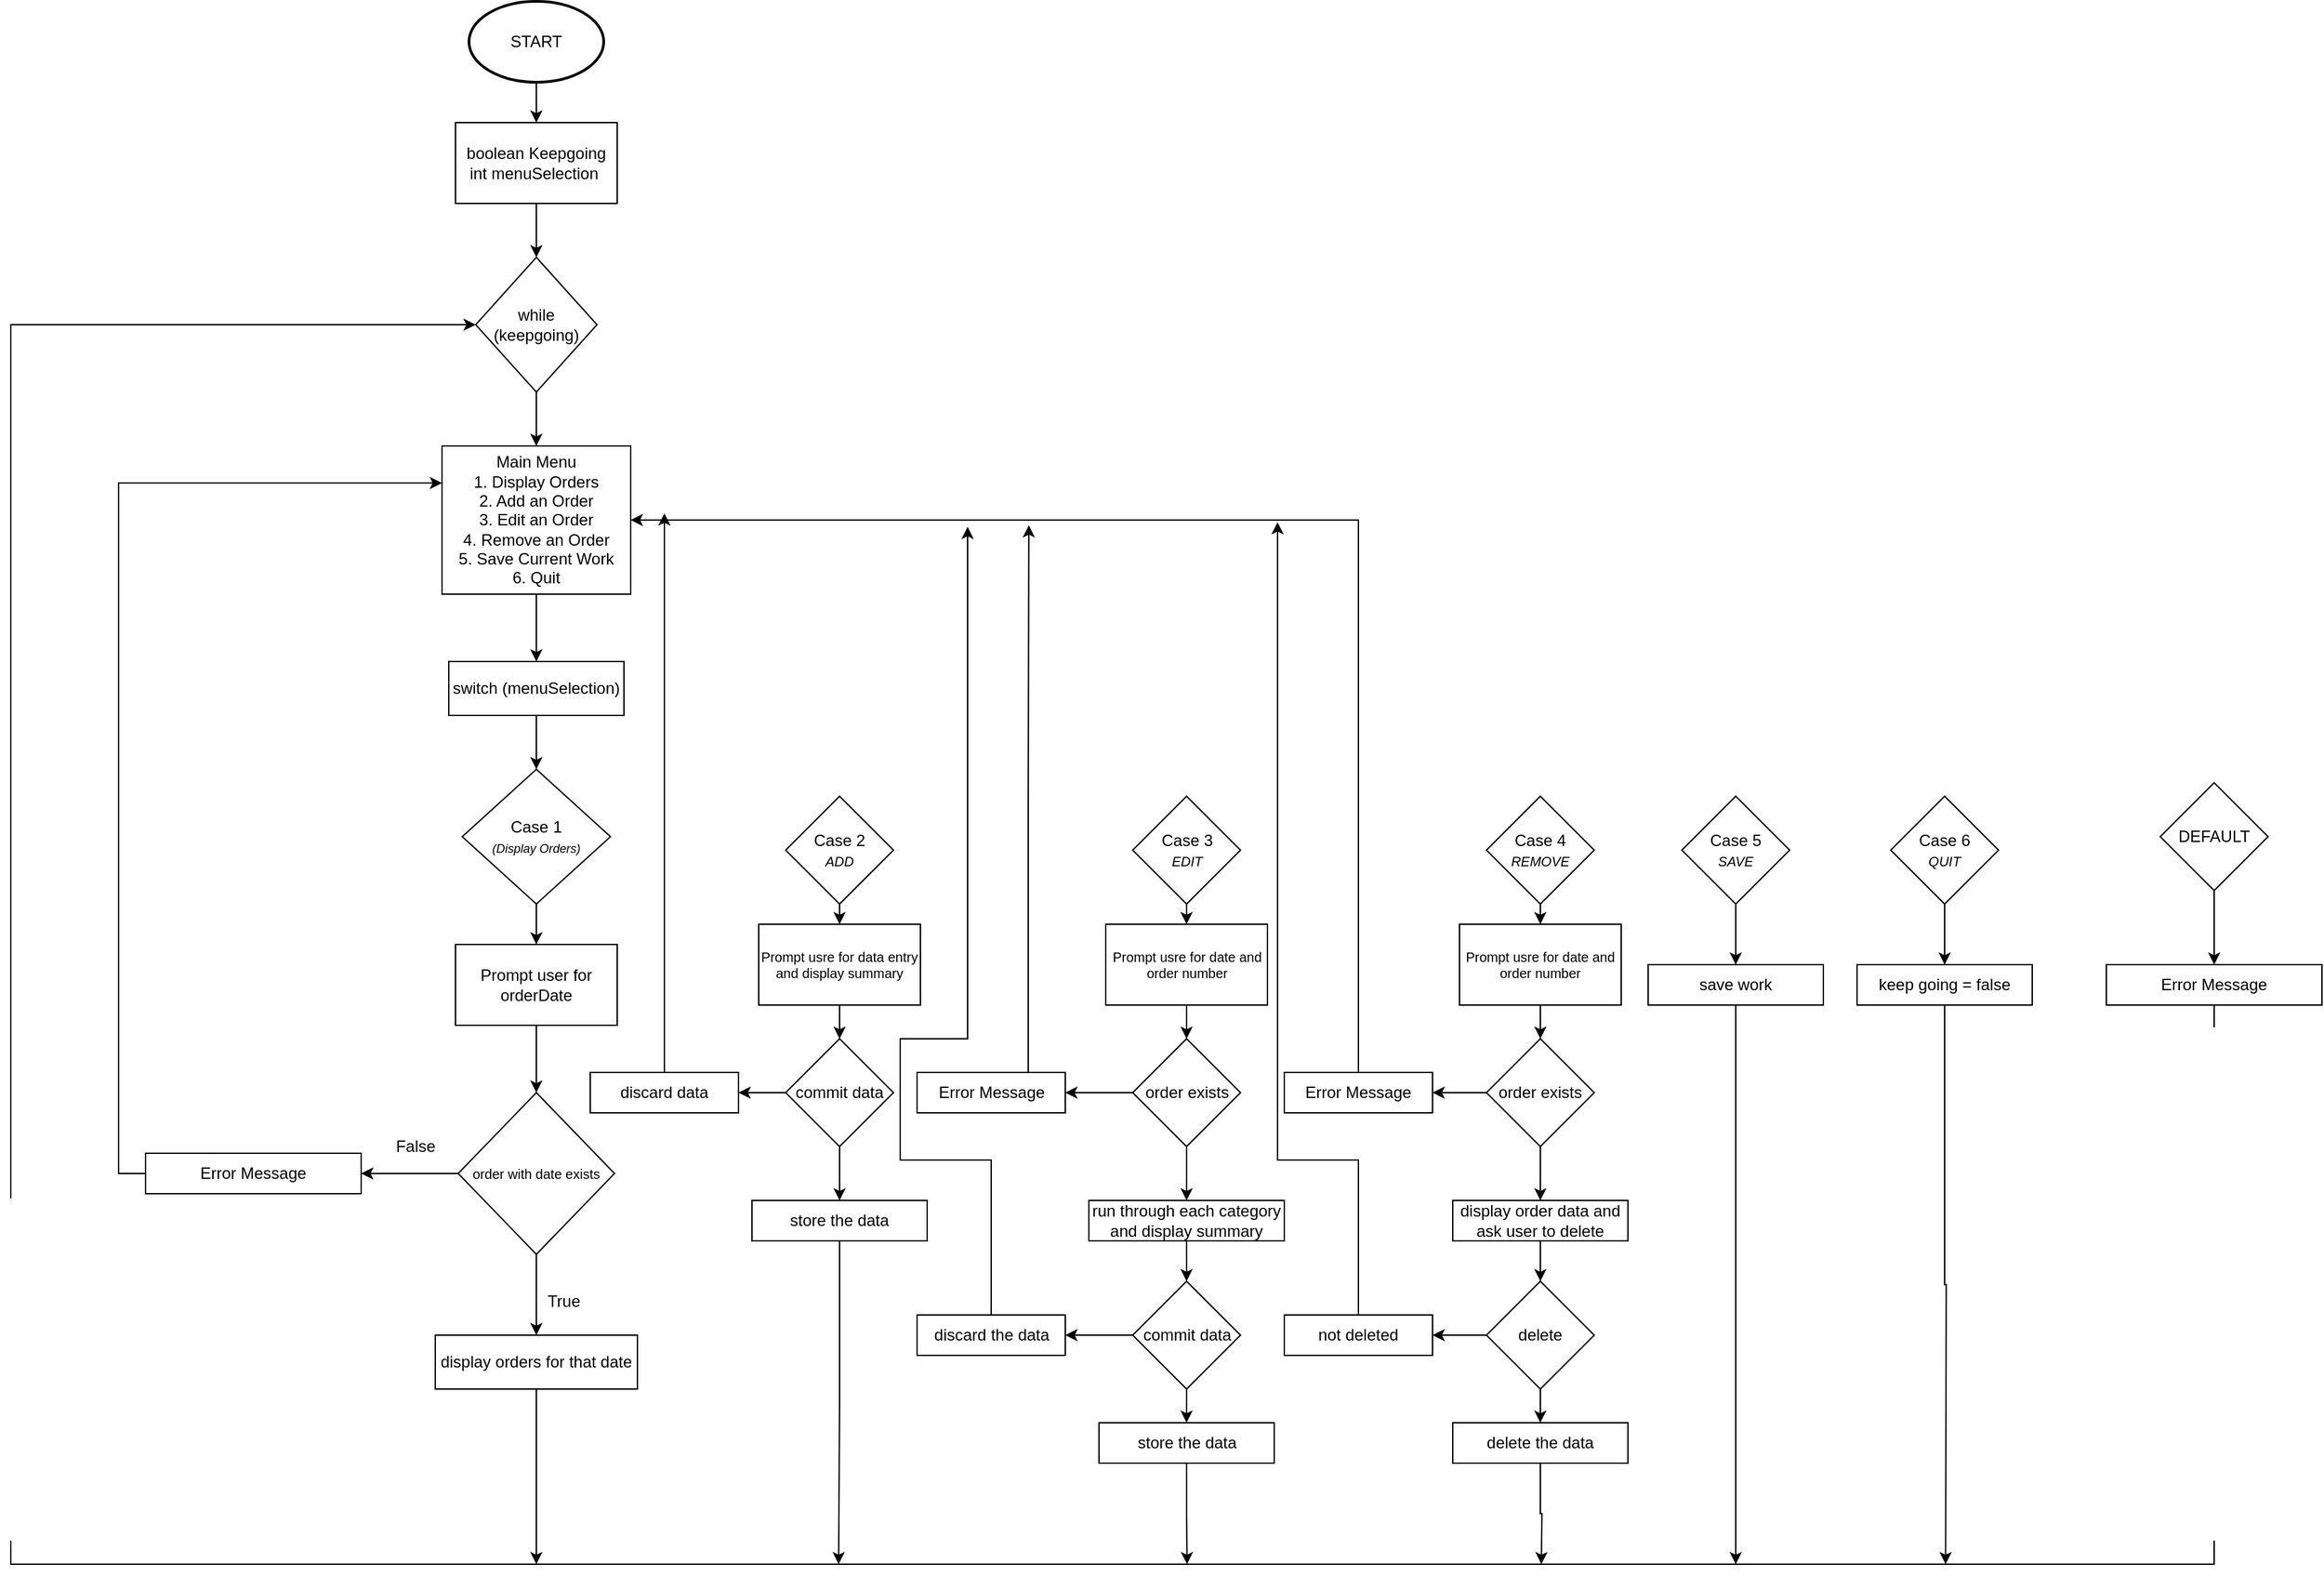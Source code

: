 <mxfile version="20.3.3" type="device"><diagram id="C5RBs43oDa-KdzZeNtuy" name="Page-1"><mxGraphModel dx="2714" dy="978" grid="1" gridSize="10" guides="1" tooltips="1" connect="1" arrows="1" fold="1" page="1" pageScale="1" pageWidth="827" pageHeight="1169" math="0" shadow="0"><root><mxCell id="WIyWlLk6GJQsqaUBKTNV-0"/><mxCell id="WIyWlLk6GJQsqaUBKTNV-1" parent="WIyWlLk6GJQsqaUBKTNV-0"/><mxCell id="20x7nRbZlv1OtLohvAUJ-3" style="edgeStyle=orthogonalEdgeStyle;rounded=0;orthogonalLoop=1;jettySize=auto;html=1;exitX=0.5;exitY=1;exitDx=0;exitDy=0;exitPerimeter=0;entryX=0.5;entryY=0;entryDx=0;entryDy=0;" parent="WIyWlLk6GJQsqaUBKTNV-1" source="20x7nRbZlv1OtLohvAUJ-0" target="20x7nRbZlv1OtLohvAUJ-1" edge="1"><mxGeometry relative="1" as="geometry"/></mxCell><mxCell id="20x7nRbZlv1OtLohvAUJ-0" value="START" style="strokeWidth=2;html=1;shape=mxgraph.flowchart.start_1;whiteSpace=wrap;" parent="WIyWlLk6GJQsqaUBKTNV-1" vertex="1"><mxGeometry x="60" y="20" width="100" height="60" as="geometry"/></mxCell><mxCell id="20x7nRbZlv1OtLohvAUJ-5" style="edgeStyle=orthogonalEdgeStyle;rounded=0;orthogonalLoop=1;jettySize=auto;html=1;exitX=0.5;exitY=1;exitDx=0;exitDy=0;entryX=0.5;entryY=0;entryDx=0;entryDy=0;" parent="WIyWlLk6GJQsqaUBKTNV-1" source="20x7nRbZlv1OtLohvAUJ-1" target="20x7nRbZlv1OtLohvAUJ-4" edge="1"><mxGeometry relative="1" as="geometry"/></mxCell><mxCell id="20x7nRbZlv1OtLohvAUJ-1" value="boolean Keepgoing&lt;br&gt;int menuSelection&amp;nbsp;" style="rounded=0;whiteSpace=wrap;html=1;" parent="WIyWlLk6GJQsqaUBKTNV-1" vertex="1"><mxGeometry x="50" y="110" width="120" height="60" as="geometry"/></mxCell><mxCell id="20x7nRbZlv1OtLohvAUJ-7" style="edgeStyle=orthogonalEdgeStyle;rounded=0;orthogonalLoop=1;jettySize=auto;html=1;exitX=0.5;exitY=1;exitDx=0;exitDy=0;entryX=0.5;entryY=0;entryDx=0;entryDy=0;" parent="WIyWlLk6GJQsqaUBKTNV-1" source="20x7nRbZlv1OtLohvAUJ-4" target="20x7nRbZlv1OtLohvAUJ-6" edge="1"><mxGeometry relative="1" as="geometry"/></mxCell><mxCell id="20x7nRbZlv1OtLohvAUJ-4" value="while (keepgoing)" style="rhombus;whiteSpace=wrap;html=1;" parent="WIyWlLk6GJQsqaUBKTNV-1" vertex="1"><mxGeometry x="65" y="210" width="90" height="100" as="geometry"/></mxCell><mxCell id="20x7nRbZlv1OtLohvAUJ-9" style="edgeStyle=orthogonalEdgeStyle;rounded=0;orthogonalLoop=1;jettySize=auto;html=1;exitX=0.5;exitY=1;exitDx=0;exitDy=0;" parent="WIyWlLk6GJQsqaUBKTNV-1" source="20x7nRbZlv1OtLohvAUJ-6" target="20x7nRbZlv1OtLohvAUJ-8" edge="1"><mxGeometry relative="1" as="geometry"/></mxCell><mxCell id="20x7nRbZlv1OtLohvAUJ-6" value="Main Menu&lt;br/&gt;1. Display Orders&lt;br/&gt;2. Add an Order&lt;br/&gt;3. Edit an Order&lt;br/&gt;4. Remove an Order&lt;br/&gt;5. Save Current Work&lt;br/&gt;6. Quit" style="rounded=0;whiteSpace=wrap;html=1;" parent="WIyWlLk6GJQsqaUBKTNV-1" vertex="1"><mxGeometry x="40" y="350" width="140" height="110" as="geometry"/></mxCell><mxCell id="20x7nRbZlv1OtLohvAUJ-11" style="edgeStyle=orthogonalEdgeStyle;rounded=0;orthogonalLoop=1;jettySize=auto;html=1;exitX=0.5;exitY=1;exitDx=0;exitDy=0;entryX=0.5;entryY=0;entryDx=0;entryDy=0;fontSize=9;" parent="WIyWlLk6GJQsqaUBKTNV-1" source="20x7nRbZlv1OtLohvAUJ-8" target="20x7nRbZlv1OtLohvAUJ-10" edge="1"><mxGeometry relative="1" as="geometry"/></mxCell><mxCell id="20x7nRbZlv1OtLohvAUJ-8" value="switch (menuSelection)" style="rounded=0;whiteSpace=wrap;html=1;" parent="WIyWlLk6GJQsqaUBKTNV-1" vertex="1"><mxGeometry x="45" y="510" width="130" height="40" as="geometry"/></mxCell><mxCell id="Qyk1wnCmqtxMljs-7gZw-1" style="edgeStyle=orthogonalEdgeStyle;rounded=0;orthogonalLoop=1;jettySize=auto;html=1;exitX=0.5;exitY=1;exitDx=0;exitDy=0;entryX=0.5;entryY=0;entryDx=0;entryDy=0;" edge="1" parent="WIyWlLk6GJQsqaUBKTNV-1" source="20x7nRbZlv1OtLohvAUJ-10" target="Qyk1wnCmqtxMljs-7gZw-0"><mxGeometry relative="1" as="geometry"/></mxCell><mxCell id="20x7nRbZlv1OtLohvAUJ-10" value="Case 1&lt;br&gt;&lt;i&gt;&lt;font style=&quot;font-size: 9px;&quot;&gt;(Display Orders)&lt;/font&gt;&lt;/i&gt;" style="rhombus;whiteSpace=wrap;html=1;" parent="WIyWlLk6GJQsqaUBKTNV-1" vertex="1"><mxGeometry x="55" y="590" width="110" height="100" as="geometry"/></mxCell><mxCell id="Qyk1wnCmqtxMljs-7gZw-3" style="edgeStyle=orthogonalEdgeStyle;rounded=0;orthogonalLoop=1;jettySize=auto;html=1;exitX=0.5;exitY=1;exitDx=0;exitDy=0;entryX=0.5;entryY=0;entryDx=0;entryDy=0;fontSize=10;" edge="1" parent="WIyWlLk6GJQsqaUBKTNV-1" source="Qyk1wnCmqtxMljs-7gZw-0" target="Qyk1wnCmqtxMljs-7gZw-2"><mxGeometry relative="1" as="geometry"/></mxCell><mxCell id="Qyk1wnCmqtxMljs-7gZw-0" value="Prompt user for orderDate" style="rounded=0;whiteSpace=wrap;html=1;" vertex="1" parent="WIyWlLk6GJQsqaUBKTNV-1"><mxGeometry x="50" y="720" width="120" height="60" as="geometry"/></mxCell><mxCell id="Qyk1wnCmqtxMljs-7gZw-5" style="edgeStyle=orthogonalEdgeStyle;rounded=0;orthogonalLoop=1;jettySize=auto;html=1;exitX=0.5;exitY=1;exitDx=0;exitDy=0;entryX=0.5;entryY=0;entryDx=0;entryDy=0;fontSize=12;" edge="1" parent="WIyWlLk6GJQsqaUBKTNV-1" source="Qyk1wnCmqtxMljs-7gZw-2" target="Qyk1wnCmqtxMljs-7gZw-4"><mxGeometry relative="1" as="geometry"/></mxCell><mxCell id="Qyk1wnCmqtxMljs-7gZw-8" style="edgeStyle=orthogonalEdgeStyle;rounded=0;orthogonalLoop=1;jettySize=auto;html=1;exitX=0;exitY=0.5;exitDx=0;exitDy=0;entryX=1;entryY=0.5;entryDx=0;entryDy=0;fontSize=12;" edge="1" parent="WIyWlLk6GJQsqaUBKTNV-1" source="Qyk1wnCmqtxMljs-7gZw-2" target="Qyk1wnCmqtxMljs-7gZw-7"><mxGeometry relative="1" as="geometry"/></mxCell><mxCell id="Qyk1wnCmqtxMljs-7gZw-2" value="&lt;font style=&quot;font-size: 10px;&quot;&gt;order with date exists&lt;/font&gt;" style="rhombus;whiteSpace=wrap;html=1;" vertex="1" parent="WIyWlLk6GJQsqaUBKTNV-1"><mxGeometry x="52" y="830" width="116" height="120" as="geometry"/></mxCell><mxCell id="Qyk1wnCmqtxMljs-7gZw-16" style="edgeStyle=orthogonalEdgeStyle;rounded=0;orthogonalLoop=1;jettySize=auto;html=1;exitX=0.5;exitY=1;exitDx=0;exitDy=0;fontSize=12;" edge="1" parent="WIyWlLk6GJQsqaUBKTNV-1" source="Qyk1wnCmqtxMljs-7gZw-4"><mxGeometry relative="1" as="geometry"><mxPoint x="110" y="1180" as="targetPoint"/></mxGeometry></mxCell><mxCell id="Qyk1wnCmqtxMljs-7gZw-4" value="&lt;font style=&quot;font-size: 12px;&quot;&gt;display orders for that date&lt;/font&gt;" style="rounded=0;whiteSpace=wrap;html=1;fontSize=10;" vertex="1" parent="WIyWlLk6GJQsqaUBKTNV-1"><mxGeometry x="35" y="1010" width="150" height="40" as="geometry"/></mxCell><mxCell id="Qyk1wnCmqtxMljs-7gZw-6" value="True&lt;br&gt;" style="text;html=1;align=center;verticalAlign=middle;resizable=0;points=[];autosize=1;strokeColor=none;fillColor=none;fontSize=12;" vertex="1" parent="WIyWlLk6GJQsqaUBKTNV-1"><mxGeometry x="105" y="970" width="50" height="30" as="geometry"/></mxCell><mxCell id="Qyk1wnCmqtxMljs-7gZw-10" style="edgeStyle=orthogonalEdgeStyle;rounded=0;orthogonalLoop=1;jettySize=auto;html=1;exitX=0;exitY=0.5;exitDx=0;exitDy=0;entryX=0;entryY=0.25;entryDx=0;entryDy=0;fontSize=12;" edge="1" parent="WIyWlLk6GJQsqaUBKTNV-1" source="Qyk1wnCmqtxMljs-7gZw-7" target="20x7nRbZlv1OtLohvAUJ-6"><mxGeometry relative="1" as="geometry"/></mxCell><mxCell id="Qyk1wnCmqtxMljs-7gZw-7" value="Error Message" style="rounded=0;whiteSpace=wrap;html=1;fontSize=12;" vertex="1" parent="WIyWlLk6GJQsqaUBKTNV-1"><mxGeometry x="-180" y="875" width="160" height="30" as="geometry"/></mxCell><mxCell id="Qyk1wnCmqtxMljs-7gZw-9" value="False" style="text;html=1;align=center;verticalAlign=middle;resizable=0;points=[];autosize=1;strokeColor=none;fillColor=none;fontSize=12;" vertex="1" parent="WIyWlLk6GJQsqaUBKTNV-1"><mxGeometry x="-5" y="855" width="50" height="30" as="geometry"/></mxCell><mxCell id="Qyk1wnCmqtxMljs-7gZw-14" style="edgeStyle=orthogonalEdgeStyle;rounded=0;orthogonalLoop=1;jettySize=auto;html=1;exitX=0.5;exitY=1;exitDx=0;exitDy=0;entryX=0.5;entryY=0;entryDx=0;entryDy=0;fontSize=12;" edge="1" parent="WIyWlLk6GJQsqaUBKTNV-1" source="Qyk1wnCmqtxMljs-7gZw-12" target="Qyk1wnCmqtxMljs-7gZw-13"><mxGeometry relative="1" as="geometry"/></mxCell><mxCell id="Qyk1wnCmqtxMljs-7gZw-12" value="DEFAULT" style="rhombus;whiteSpace=wrap;html=1;fontSize=12;" vertex="1" parent="WIyWlLk6GJQsqaUBKTNV-1"><mxGeometry x="1315" y="600" width="80" height="80" as="geometry"/></mxCell><mxCell id="Qyk1wnCmqtxMljs-7gZw-15" style="edgeStyle=orthogonalEdgeStyle;rounded=0;orthogonalLoop=1;jettySize=auto;html=1;exitX=0.5;exitY=1;exitDx=0;exitDy=0;entryX=0;entryY=0.5;entryDx=0;entryDy=0;fontSize=12;" edge="1" parent="WIyWlLk6GJQsqaUBKTNV-1" source="Qyk1wnCmqtxMljs-7gZw-13" target="20x7nRbZlv1OtLohvAUJ-4"><mxGeometry relative="1" as="geometry"><Array as="points"><mxPoint x="1355" y="1180"/><mxPoint x="-280" y="1180"/><mxPoint x="-280" y="260"/></Array></mxGeometry></mxCell><mxCell id="Qyk1wnCmqtxMljs-7gZw-13" value="Error Message" style="rounded=0;whiteSpace=wrap;html=1;fontSize=12;" vertex="1" parent="WIyWlLk6GJQsqaUBKTNV-1"><mxGeometry x="1275" y="735" width="160" height="30" as="geometry"/></mxCell><mxCell id="Qyk1wnCmqtxMljs-7gZw-20" style="edgeStyle=orthogonalEdgeStyle;rounded=0;orthogonalLoop=1;jettySize=auto;html=1;exitX=0.5;exitY=1;exitDx=0;exitDy=0;entryX=0.5;entryY=0;entryDx=0;entryDy=0;fontSize=10;" edge="1" parent="WIyWlLk6GJQsqaUBKTNV-1" source="Qyk1wnCmqtxMljs-7gZw-17" target="Qyk1wnCmqtxMljs-7gZw-19"><mxGeometry relative="1" as="geometry"/></mxCell><mxCell id="Qyk1wnCmqtxMljs-7gZw-17" value="Case 6&lt;br&gt;&lt;i&gt;&lt;font style=&quot;font-size: 10px;&quot;&gt;QUIT&lt;/font&gt;&lt;/i&gt;" style="rhombus;whiteSpace=wrap;html=1;fontSize=12;" vertex="1" parent="WIyWlLk6GJQsqaUBKTNV-1"><mxGeometry x="1115" y="610" width="80" height="80" as="geometry"/></mxCell><mxCell id="Qyk1wnCmqtxMljs-7gZw-76" style="edgeStyle=orthogonalEdgeStyle;rounded=0;orthogonalLoop=1;jettySize=auto;html=1;exitX=0.5;exitY=1;exitDx=0;exitDy=0;fontSize=10;" edge="1" parent="WIyWlLk6GJQsqaUBKTNV-1" source="Qyk1wnCmqtxMljs-7gZw-19"><mxGeometry relative="1" as="geometry"><mxPoint x="1155.714" y="1180" as="targetPoint"/></mxGeometry></mxCell><mxCell id="Qyk1wnCmqtxMljs-7gZw-19" value="keep going = false" style="rounded=0;whiteSpace=wrap;html=1;fontSize=12;" vertex="1" parent="WIyWlLk6GJQsqaUBKTNV-1"><mxGeometry x="1090" y="735" width="130" height="30" as="geometry"/></mxCell><mxCell id="Qyk1wnCmqtxMljs-7gZw-24" style="edgeStyle=orthogonalEdgeStyle;rounded=0;orthogonalLoop=1;jettySize=auto;html=1;exitX=0.5;exitY=1;exitDx=0;exitDy=0;entryX=0.5;entryY=0;entryDx=0;entryDy=0;fontSize=10;" edge="1" parent="WIyWlLk6GJQsqaUBKTNV-1" source="Qyk1wnCmqtxMljs-7gZw-22" target="Qyk1wnCmqtxMljs-7gZw-23"><mxGeometry relative="1" as="geometry"/></mxCell><mxCell id="Qyk1wnCmqtxMljs-7gZw-22" value="Case 5&lt;br&gt;&lt;span style=&quot;font-size: 10px;&quot;&gt;&lt;i&gt;SAVE&lt;/i&gt;&lt;/span&gt;" style="rhombus;whiteSpace=wrap;html=1;fontSize=12;" vertex="1" parent="WIyWlLk6GJQsqaUBKTNV-1"><mxGeometry x="960" y="610" width="80" height="80" as="geometry"/></mxCell><mxCell id="Qyk1wnCmqtxMljs-7gZw-77" style="edgeStyle=orthogonalEdgeStyle;rounded=0;orthogonalLoop=1;jettySize=auto;html=1;exitX=0.5;exitY=1;exitDx=0;exitDy=0;fontSize=10;" edge="1" parent="WIyWlLk6GJQsqaUBKTNV-1" source="Qyk1wnCmqtxMljs-7gZw-23"><mxGeometry relative="1" as="geometry"><mxPoint x="1000" y="1180" as="targetPoint"/></mxGeometry></mxCell><mxCell id="Qyk1wnCmqtxMljs-7gZw-23" value="save work" style="rounded=0;whiteSpace=wrap;html=1;fontSize=12;" vertex="1" parent="WIyWlLk6GJQsqaUBKTNV-1"><mxGeometry x="935" y="735" width="130" height="30" as="geometry"/></mxCell><mxCell id="Qyk1wnCmqtxMljs-7gZw-32" style="edgeStyle=orthogonalEdgeStyle;rounded=0;orthogonalLoop=1;jettySize=auto;html=1;exitX=0.5;exitY=1;exitDx=0;exitDy=0;entryX=0.5;entryY=0;entryDx=0;entryDy=0;fontSize=10;" edge="1" parent="WIyWlLk6GJQsqaUBKTNV-1" source="Qyk1wnCmqtxMljs-7gZw-26" target="Qyk1wnCmqtxMljs-7gZw-27"><mxGeometry relative="1" as="geometry"/></mxCell><mxCell id="Qyk1wnCmqtxMljs-7gZw-26" value="Case 4&lt;br&gt;&lt;span style=&quot;font-size: 10px;&quot;&gt;&lt;i&gt;REMOVE&lt;/i&gt;&lt;/span&gt;" style="rhombus;whiteSpace=wrap;html=1;fontSize=12;" vertex="1" parent="WIyWlLk6GJQsqaUBKTNV-1"><mxGeometry x="815" y="610" width="80" height="80" as="geometry"/></mxCell><mxCell id="Qyk1wnCmqtxMljs-7gZw-31" style="edgeStyle=orthogonalEdgeStyle;rounded=0;orthogonalLoop=1;jettySize=auto;html=1;exitX=0.5;exitY=1;exitDx=0;exitDy=0;fontSize=10;entryX=0.5;entryY=0;entryDx=0;entryDy=0;" edge="1" parent="WIyWlLk6GJQsqaUBKTNV-1" source="Qyk1wnCmqtxMljs-7gZw-27" target="Qyk1wnCmqtxMljs-7gZw-28"><mxGeometry relative="1" as="geometry"><mxPoint x="855" y="785" as="targetPoint"/></mxGeometry></mxCell><mxCell id="Qyk1wnCmqtxMljs-7gZw-27" value="Prompt usre for date and order number" style="rounded=0;whiteSpace=wrap;html=1;fontSize=10;" vertex="1" parent="WIyWlLk6GJQsqaUBKTNV-1"><mxGeometry x="795" y="705" width="120" height="60" as="geometry"/></mxCell><mxCell id="Qyk1wnCmqtxMljs-7gZw-34" style="edgeStyle=orthogonalEdgeStyle;rounded=0;orthogonalLoop=1;jettySize=auto;html=1;exitX=0.5;exitY=1;exitDx=0;exitDy=0;entryX=0.5;entryY=0;entryDx=0;entryDy=0;fontSize=10;" edge="1" parent="WIyWlLk6GJQsqaUBKTNV-1" source="Qyk1wnCmqtxMljs-7gZw-28" target="Qyk1wnCmqtxMljs-7gZw-33"><mxGeometry relative="1" as="geometry"/></mxCell><mxCell id="Qyk1wnCmqtxMljs-7gZw-54" style="edgeStyle=orthogonalEdgeStyle;rounded=0;orthogonalLoop=1;jettySize=auto;html=1;exitX=0;exitY=0.5;exitDx=0;exitDy=0;entryX=1;entryY=0.5;entryDx=0;entryDy=0;fontSize=10;" edge="1" parent="WIyWlLk6GJQsqaUBKTNV-1" source="Qyk1wnCmqtxMljs-7gZw-28" target="Qyk1wnCmqtxMljs-7gZw-29"><mxGeometry relative="1" as="geometry"/></mxCell><mxCell id="Qyk1wnCmqtxMljs-7gZw-28" value="order exists" style="rhombus;whiteSpace=wrap;html=1;fontSize=12;" vertex="1" parent="WIyWlLk6GJQsqaUBKTNV-1"><mxGeometry x="815" y="790" width="80" height="80" as="geometry"/></mxCell><mxCell id="Qyk1wnCmqtxMljs-7gZw-82" style="edgeStyle=orthogonalEdgeStyle;rounded=0;orthogonalLoop=1;jettySize=auto;html=1;exitX=0.5;exitY=0;exitDx=0;exitDy=0;entryX=1;entryY=0.5;entryDx=0;entryDy=0;fontSize=10;" edge="1" parent="WIyWlLk6GJQsqaUBKTNV-1" source="Qyk1wnCmqtxMljs-7gZw-29" target="20x7nRbZlv1OtLohvAUJ-6"><mxGeometry relative="1" as="geometry"/></mxCell><mxCell id="Qyk1wnCmqtxMljs-7gZw-29" value="Error Message" style="rounded=0;whiteSpace=wrap;html=1;fontSize=12;" vertex="1" parent="WIyWlLk6GJQsqaUBKTNV-1"><mxGeometry x="665" y="815" width="110" height="30" as="geometry"/></mxCell><mxCell id="Qyk1wnCmqtxMljs-7gZw-37" style="edgeStyle=orthogonalEdgeStyle;rounded=0;orthogonalLoop=1;jettySize=auto;html=1;exitX=0.5;exitY=1;exitDx=0;exitDy=0;entryX=0.5;entryY=0;entryDx=0;entryDy=0;fontSize=10;" edge="1" parent="WIyWlLk6GJQsqaUBKTNV-1" source="Qyk1wnCmqtxMljs-7gZw-33" target="Qyk1wnCmqtxMljs-7gZw-35"><mxGeometry relative="1" as="geometry"/></mxCell><mxCell id="Qyk1wnCmqtxMljs-7gZw-33" value="display order data and ask user to delete" style="rounded=0;whiteSpace=wrap;html=1;fontSize=12;" vertex="1" parent="WIyWlLk6GJQsqaUBKTNV-1"><mxGeometry x="790" y="910" width="130" height="30" as="geometry"/></mxCell><mxCell id="Qyk1wnCmqtxMljs-7gZw-38" style="edgeStyle=orthogonalEdgeStyle;rounded=0;orthogonalLoop=1;jettySize=auto;html=1;exitX=0.5;exitY=1;exitDx=0;exitDy=0;entryX=0.5;entryY=0;entryDx=0;entryDy=0;fontSize=10;" edge="1" parent="WIyWlLk6GJQsqaUBKTNV-1" source="Qyk1wnCmqtxMljs-7gZw-35" target="Qyk1wnCmqtxMljs-7gZw-36"><mxGeometry relative="1" as="geometry"/></mxCell><mxCell id="Qyk1wnCmqtxMljs-7gZw-84" style="edgeStyle=orthogonalEdgeStyle;rounded=0;orthogonalLoop=1;jettySize=auto;html=1;exitX=0;exitY=0.5;exitDx=0;exitDy=0;entryX=1;entryY=0.5;entryDx=0;entryDy=0;fontSize=10;" edge="1" parent="WIyWlLk6GJQsqaUBKTNV-1" source="Qyk1wnCmqtxMljs-7gZw-35" target="Qyk1wnCmqtxMljs-7gZw-83"><mxGeometry relative="1" as="geometry"/></mxCell><mxCell id="Qyk1wnCmqtxMljs-7gZw-35" value="delete" style="rhombus;whiteSpace=wrap;html=1;fontSize=12;" vertex="1" parent="WIyWlLk6GJQsqaUBKTNV-1"><mxGeometry x="815" y="970" width="80" height="80" as="geometry"/></mxCell><mxCell id="Qyk1wnCmqtxMljs-7gZw-78" style="edgeStyle=orthogonalEdgeStyle;rounded=0;orthogonalLoop=1;jettySize=auto;html=1;exitX=0.5;exitY=1;exitDx=0;exitDy=0;fontSize=10;" edge="1" parent="WIyWlLk6GJQsqaUBKTNV-1" source="Qyk1wnCmqtxMljs-7gZw-36"><mxGeometry relative="1" as="geometry"><mxPoint x="855.714" y="1180" as="targetPoint"/></mxGeometry></mxCell><mxCell id="Qyk1wnCmqtxMljs-7gZw-36" value="delete the data" style="rounded=0;whiteSpace=wrap;html=1;fontSize=12;" vertex="1" parent="WIyWlLk6GJQsqaUBKTNV-1"><mxGeometry x="790" y="1075" width="130" height="30" as="geometry"/></mxCell><mxCell id="Qyk1wnCmqtxMljs-7gZw-40" style="edgeStyle=orthogonalEdgeStyle;rounded=0;orthogonalLoop=1;jettySize=auto;html=1;exitX=0.5;exitY=1;exitDx=0;exitDy=0;entryX=0.5;entryY=0;entryDx=0;entryDy=0;fontSize=10;" edge="1" parent="WIyWlLk6GJQsqaUBKTNV-1" source="Qyk1wnCmqtxMljs-7gZw-41" target="Qyk1wnCmqtxMljs-7gZw-44"><mxGeometry relative="1" as="geometry"/></mxCell><mxCell id="Qyk1wnCmqtxMljs-7gZw-41" value="Case 3&lt;br&gt;&lt;span style=&quot;font-size: 10px;&quot;&gt;&lt;i&gt;EDIT&lt;/i&gt;&lt;/span&gt;" style="rhombus;whiteSpace=wrap;html=1;fontSize=12;" vertex="1" parent="WIyWlLk6GJQsqaUBKTNV-1"><mxGeometry x="552.5" y="610" width="80" height="80" as="geometry"/></mxCell><mxCell id="Qyk1wnCmqtxMljs-7gZw-43" style="edgeStyle=orthogonalEdgeStyle;rounded=0;orthogonalLoop=1;jettySize=auto;html=1;exitX=0.5;exitY=1;exitDx=0;exitDy=0;fontSize=10;entryX=0.5;entryY=0;entryDx=0;entryDy=0;" edge="1" parent="WIyWlLk6GJQsqaUBKTNV-1" source="Qyk1wnCmqtxMljs-7gZw-44" target="Qyk1wnCmqtxMljs-7gZw-46"><mxGeometry relative="1" as="geometry"><mxPoint x="592.5" y="785" as="targetPoint"/></mxGeometry></mxCell><mxCell id="Qyk1wnCmqtxMljs-7gZw-44" value="Prompt usre for date and order number" style="rounded=0;whiteSpace=wrap;html=1;fontSize=10;" vertex="1" parent="WIyWlLk6GJQsqaUBKTNV-1"><mxGeometry x="532.5" y="705" width="120" height="60" as="geometry"/></mxCell><mxCell id="Qyk1wnCmqtxMljs-7gZw-45" style="edgeStyle=orthogonalEdgeStyle;rounded=0;orthogonalLoop=1;jettySize=auto;html=1;exitX=0.5;exitY=1;exitDx=0;exitDy=0;entryX=0.5;entryY=0;entryDx=0;entryDy=0;fontSize=10;" edge="1" parent="WIyWlLk6GJQsqaUBKTNV-1" source="Qyk1wnCmqtxMljs-7gZw-46" target="Qyk1wnCmqtxMljs-7gZw-49"><mxGeometry relative="1" as="geometry"/></mxCell><mxCell id="Qyk1wnCmqtxMljs-7gZw-56" style="edgeStyle=orthogonalEdgeStyle;rounded=0;orthogonalLoop=1;jettySize=auto;html=1;exitX=0;exitY=0.5;exitDx=0;exitDy=0;entryX=1;entryY=0.5;entryDx=0;entryDy=0;fontSize=10;" edge="1" parent="WIyWlLk6GJQsqaUBKTNV-1" source="Qyk1wnCmqtxMljs-7gZw-46" target="Qyk1wnCmqtxMljs-7gZw-47"><mxGeometry relative="1" as="geometry"/></mxCell><mxCell id="Qyk1wnCmqtxMljs-7gZw-46" value="order exists" style="rhombus;whiteSpace=wrap;html=1;fontSize=12;" vertex="1" parent="WIyWlLk6GJQsqaUBKTNV-1"><mxGeometry x="552.5" y="790" width="80" height="80" as="geometry"/></mxCell><mxCell id="Qyk1wnCmqtxMljs-7gZw-92" style="edgeStyle=orthogonalEdgeStyle;rounded=0;orthogonalLoop=1;jettySize=auto;html=1;exitX=0.75;exitY=0;exitDx=0;exitDy=0;fontSize=10;" edge="1" parent="WIyWlLk6GJQsqaUBKTNV-1" source="Qyk1wnCmqtxMljs-7gZw-47"><mxGeometry relative="1" as="geometry"><mxPoint x="475.429" y="408.857" as="targetPoint"/></mxGeometry></mxCell><mxCell id="Qyk1wnCmqtxMljs-7gZw-47" value="Error Message" style="rounded=0;whiteSpace=wrap;html=1;fontSize=12;" vertex="1" parent="WIyWlLk6GJQsqaUBKTNV-1"><mxGeometry x="392.5" y="815" width="110" height="30" as="geometry"/></mxCell><mxCell id="Qyk1wnCmqtxMljs-7gZw-48" style="edgeStyle=orthogonalEdgeStyle;rounded=0;orthogonalLoop=1;jettySize=auto;html=1;exitX=0.5;exitY=1;exitDx=0;exitDy=0;entryX=0.5;entryY=0;entryDx=0;entryDy=0;fontSize=10;" edge="1" parent="WIyWlLk6GJQsqaUBKTNV-1" source="Qyk1wnCmqtxMljs-7gZw-49" target="Qyk1wnCmqtxMljs-7gZw-51"><mxGeometry relative="1" as="geometry"/></mxCell><mxCell id="Qyk1wnCmqtxMljs-7gZw-49" value="run through each category and display summary" style="rounded=0;whiteSpace=wrap;html=1;fontSize=12;" vertex="1" parent="WIyWlLk6GJQsqaUBKTNV-1"><mxGeometry x="520" y="910" width="145" height="30" as="geometry"/></mxCell><mxCell id="Qyk1wnCmqtxMljs-7gZw-50" style="edgeStyle=orthogonalEdgeStyle;rounded=0;orthogonalLoop=1;jettySize=auto;html=1;exitX=0.5;exitY=1;exitDx=0;exitDy=0;entryX=0.5;entryY=0;entryDx=0;entryDy=0;fontSize=10;" edge="1" parent="WIyWlLk6GJQsqaUBKTNV-1" source="Qyk1wnCmqtxMljs-7gZw-51" target="Qyk1wnCmqtxMljs-7gZw-53"><mxGeometry relative="1" as="geometry"/></mxCell><mxCell id="Qyk1wnCmqtxMljs-7gZw-58" style="edgeStyle=orthogonalEdgeStyle;rounded=0;orthogonalLoop=1;jettySize=auto;html=1;exitX=0;exitY=0.5;exitDx=0;exitDy=0;entryX=1;entryY=0.5;entryDx=0;entryDy=0;fontSize=10;" edge="1" parent="WIyWlLk6GJQsqaUBKTNV-1" source="Qyk1wnCmqtxMljs-7gZw-51" target="Qyk1wnCmqtxMljs-7gZw-57"><mxGeometry relative="1" as="geometry"/></mxCell><mxCell id="Qyk1wnCmqtxMljs-7gZw-51" value="commit data" style="rhombus;whiteSpace=wrap;html=1;fontSize=12;" vertex="1" parent="WIyWlLk6GJQsqaUBKTNV-1"><mxGeometry x="552.5" y="970" width="80" height="80" as="geometry"/></mxCell><mxCell id="Qyk1wnCmqtxMljs-7gZw-79" style="edgeStyle=orthogonalEdgeStyle;rounded=0;orthogonalLoop=1;jettySize=auto;html=1;exitX=0.5;exitY=1;exitDx=0;exitDy=0;fontSize=10;" edge="1" parent="WIyWlLk6GJQsqaUBKTNV-1" source="Qyk1wnCmqtxMljs-7gZw-53"><mxGeometry relative="1" as="geometry"><mxPoint x="592.857" y="1180" as="targetPoint"/></mxGeometry></mxCell><mxCell id="Qyk1wnCmqtxMljs-7gZw-53" value="store the data" style="rounded=0;whiteSpace=wrap;html=1;fontSize=12;" vertex="1" parent="WIyWlLk6GJQsqaUBKTNV-1"><mxGeometry x="527.5" y="1075" width="130" height="30" as="geometry"/></mxCell><mxCell id="Qyk1wnCmqtxMljs-7gZw-91" style="edgeStyle=orthogonalEdgeStyle;rounded=0;orthogonalLoop=1;jettySize=auto;html=1;exitX=0.5;exitY=0;exitDx=0;exitDy=0;fontSize=10;" edge="1" parent="WIyWlLk6GJQsqaUBKTNV-1" source="Qyk1wnCmqtxMljs-7gZw-57"><mxGeometry relative="1" as="geometry"><mxPoint x="430" y="410" as="targetPoint"/><Array as="points"><mxPoint x="448" y="880"/><mxPoint x="380" y="880"/><mxPoint x="380" y="790"/><mxPoint x="430" y="790"/></Array></mxGeometry></mxCell><mxCell id="Qyk1wnCmqtxMljs-7gZw-57" value="discard the data" style="rounded=0;whiteSpace=wrap;html=1;fontSize=12;" vertex="1" parent="WIyWlLk6GJQsqaUBKTNV-1"><mxGeometry x="392.5" y="995" width="110" height="30" as="geometry"/></mxCell><mxCell id="Qyk1wnCmqtxMljs-7gZw-60" style="edgeStyle=orthogonalEdgeStyle;rounded=0;orthogonalLoop=1;jettySize=auto;html=1;exitX=0.5;exitY=1;exitDx=0;exitDy=0;entryX=0.5;entryY=0;entryDx=0;entryDy=0;fontSize=10;" edge="1" parent="WIyWlLk6GJQsqaUBKTNV-1" source="Qyk1wnCmqtxMljs-7gZw-61" target="Qyk1wnCmqtxMljs-7gZw-63"><mxGeometry relative="1" as="geometry"/></mxCell><mxCell id="Qyk1wnCmqtxMljs-7gZw-61" value="Case 2&lt;br&gt;&lt;span style=&quot;font-size: 10px;&quot;&gt;&lt;i&gt;ADD&lt;/i&gt;&lt;/span&gt;" style="rhombus;whiteSpace=wrap;html=1;fontSize=12;" vertex="1" parent="WIyWlLk6GJQsqaUBKTNV-1"><mxGeometry x="295" y="610" width="80" height="80" as="geometry"/></mxCell><mxCell id="Qyk1wnCmqtxMljs-7gZw-62" style="edgeStyle=orthogonalEdgeStyle;rounded=0;orthogonalLoop=1;jettySize=auto;html=1;exitX=0.5;exitY=1;exitDx=0;exitDy=0;fontSize=10;entryX=0.5;entryY=0;entryDx=0;entryDy=0;" edge="1" parent="WIyWlLk6GJQsqaUBKTNV-1" source="Qyk1wnCmqtxMljs-7gZw-63" target="Qyk1wnCmqtxMljs-7gZw-66"><mxGeometry relative="1" as="geometry"><mxPoint x="335" y="785" as="targetPoint"/></mxGeometry></mxCell><mxCell id="Qyk1wnCmqtxMljs-7gZw-63" value="Prompt usre for data entry and display summary" style="rounded=0;whiteSpace=wrap;html=1;fontSize=10;" vertex="1" parent="WIyWlLk6GJQsqaUBKTNV-1"><mxGeometry x="275" y="705" width="120" height="60" as="geometry"/></mxCell><mxCell id="Qyk1wnCmqtxMljs-7gZw-64" style="edgeStyle=orthogonalEdgeStyle;rounded=0;orthogonalLoop=1;jettySize=auto;html=1;exitX=0.5;exitY=1;exitDx=0;exitDy=0;entryX=0.5;entryY=0;entryDx=0;entryDy=0;fontSize=10;" edge="1" parent="WIyWlLk6GJQsqaUBKTNV-1" source="Qyk1wnCmqtxMljs-7gZw-66" target="Qyk1wnCmqtxMljs-7gZw-69"><mxGeometry relative="1" as="geometry"/></mxCell><mxCell id="Qyk1wnCmqtxMljs-7gZw-75" style="edgeStyle=orthogonalEdgeStyle;rounded=0;orthogonalLoop=1;jettySize=auto;html=1;exitX=0;exitY=0.5;exitDx=0;exitDy=0;entryX=1;entryY=0.5;entryDx=0;entryDy=0;fontSize=10;" edge="1" parent="WIyWlLk6GJQsqaUBKTNV-1" source="Qyk1wnCmqtxMljs-7gZw-66" target="Qyk1wnCmqtxMljs-7gZw-67"><mxGeometry relative="1" as="geometry"/></mxCell><mxCell id="Qyk1wnCmqtxMljs-7gZw-66" value="commit data" style="rhombus;whiteSpace=wrap;html=1;fontSize=12;" vertex="1" parent="WIyWlLk6GJQsqaUBKTNV-1"><mxGeometry x="295" y="790" width="80" height="80" as="geometry"/></mxCell><mxCell id="Qyk1wnCmqtxMljs-7gZw-88" style="edgeStyle=orthogonalEdgeStyle;rounded=0;orthogonalLoop=1;jettySize=auto;html=1;exitX=0.5;exitY=0;exitDx=0;exitDy=0;fontSize=10;" edge="1" parent="WIyWlLk6GJQsqaUBKTNV-1" source="Qyk1wnCmqtxMljs-7gZw-67"><mxGeometry relative="1" as="geometry"><mxPoint x="205" y="400" as="targetPoint"/></mxGeometry></mxCell><mxCell id="Qyk1wnCmqtxMljs-7gZw-67" value="discard data" style="rounded=0;whiteSpace=wrap;html=1;fontSize=12;" vertex="1" parent="WIyWlLk6GJQsqaUBKTNV-1"><mxGeometry x="150" y="815" width="110" height="30" as="geometry"/></mxCell><mxCell id="Qyk1wnCmqtxMljs-7gZw-80" style="edgeStyle=orthogonalEdgeStyle;rounded=0;orthogonalLoop=1;jettySize=auto;html=1;exitX=0.5;exitY=1;exitDx=0;exitDy=0;fontSize=10;" edge="1" parent="WIyWlLk6GJQsqaUBKTNV-1" source="Qyk1wnCmqtxMljs-7gZw-69"><mxGeometry relative="1" as="geometry"><mxPoint x="334.286" y="1180" as="targetPoint"/></mxGeometry></mxCell><mxCell id="Qyk1wnCmqtxMljs-7gZw-69" value="store the data" style="rounded=0;whiteSpace=wrap;html=1;fontSize=12;" vertex="1" parent="WIyWlLk6GJQsqaUBKTNV-1"><mxGeometry x="270" y="910" width="130" height="30" as="geometry"/></mxCell><mxCell id="Qyk1wnCmqtxMljs-7gZw-85" style="edgeStyle=orthogonalEdgeStyle;rounded=0;orthogonalLoop=1;jettySize=auto;html=1;exitX=0.5;exitY=0;exitDx=0;exitDy=0;fontSize=10;" edge="1" parent="WIyWlLk6GJQsqaUBKTNV-1" source="Qyk1wnCmqtxMljs-7gZw-83"><mxGeometry relative="1" as="geometry"><mxPoint x="660" y="406.571" as="targetPoint"/><Array as="points"><mxPoint x="720" y="880"/><mxPoint x="660" y="880"/></Array></mxGeometry></mxCell><mxCell id="Qyk1wnCmqtxMljs-7gZw-83" value="not deleted" style="rounded=0;whiteSpace=wrap;html=1;fontSize=12;" vertex="1" parent="WIyWlLk6GJQsqaUBKTNV-1"><mxGeometry x="665" y="995" width="110" height="30" as="geometry"/></mxCell></root></mxGraphModel></diagram></mxfile>